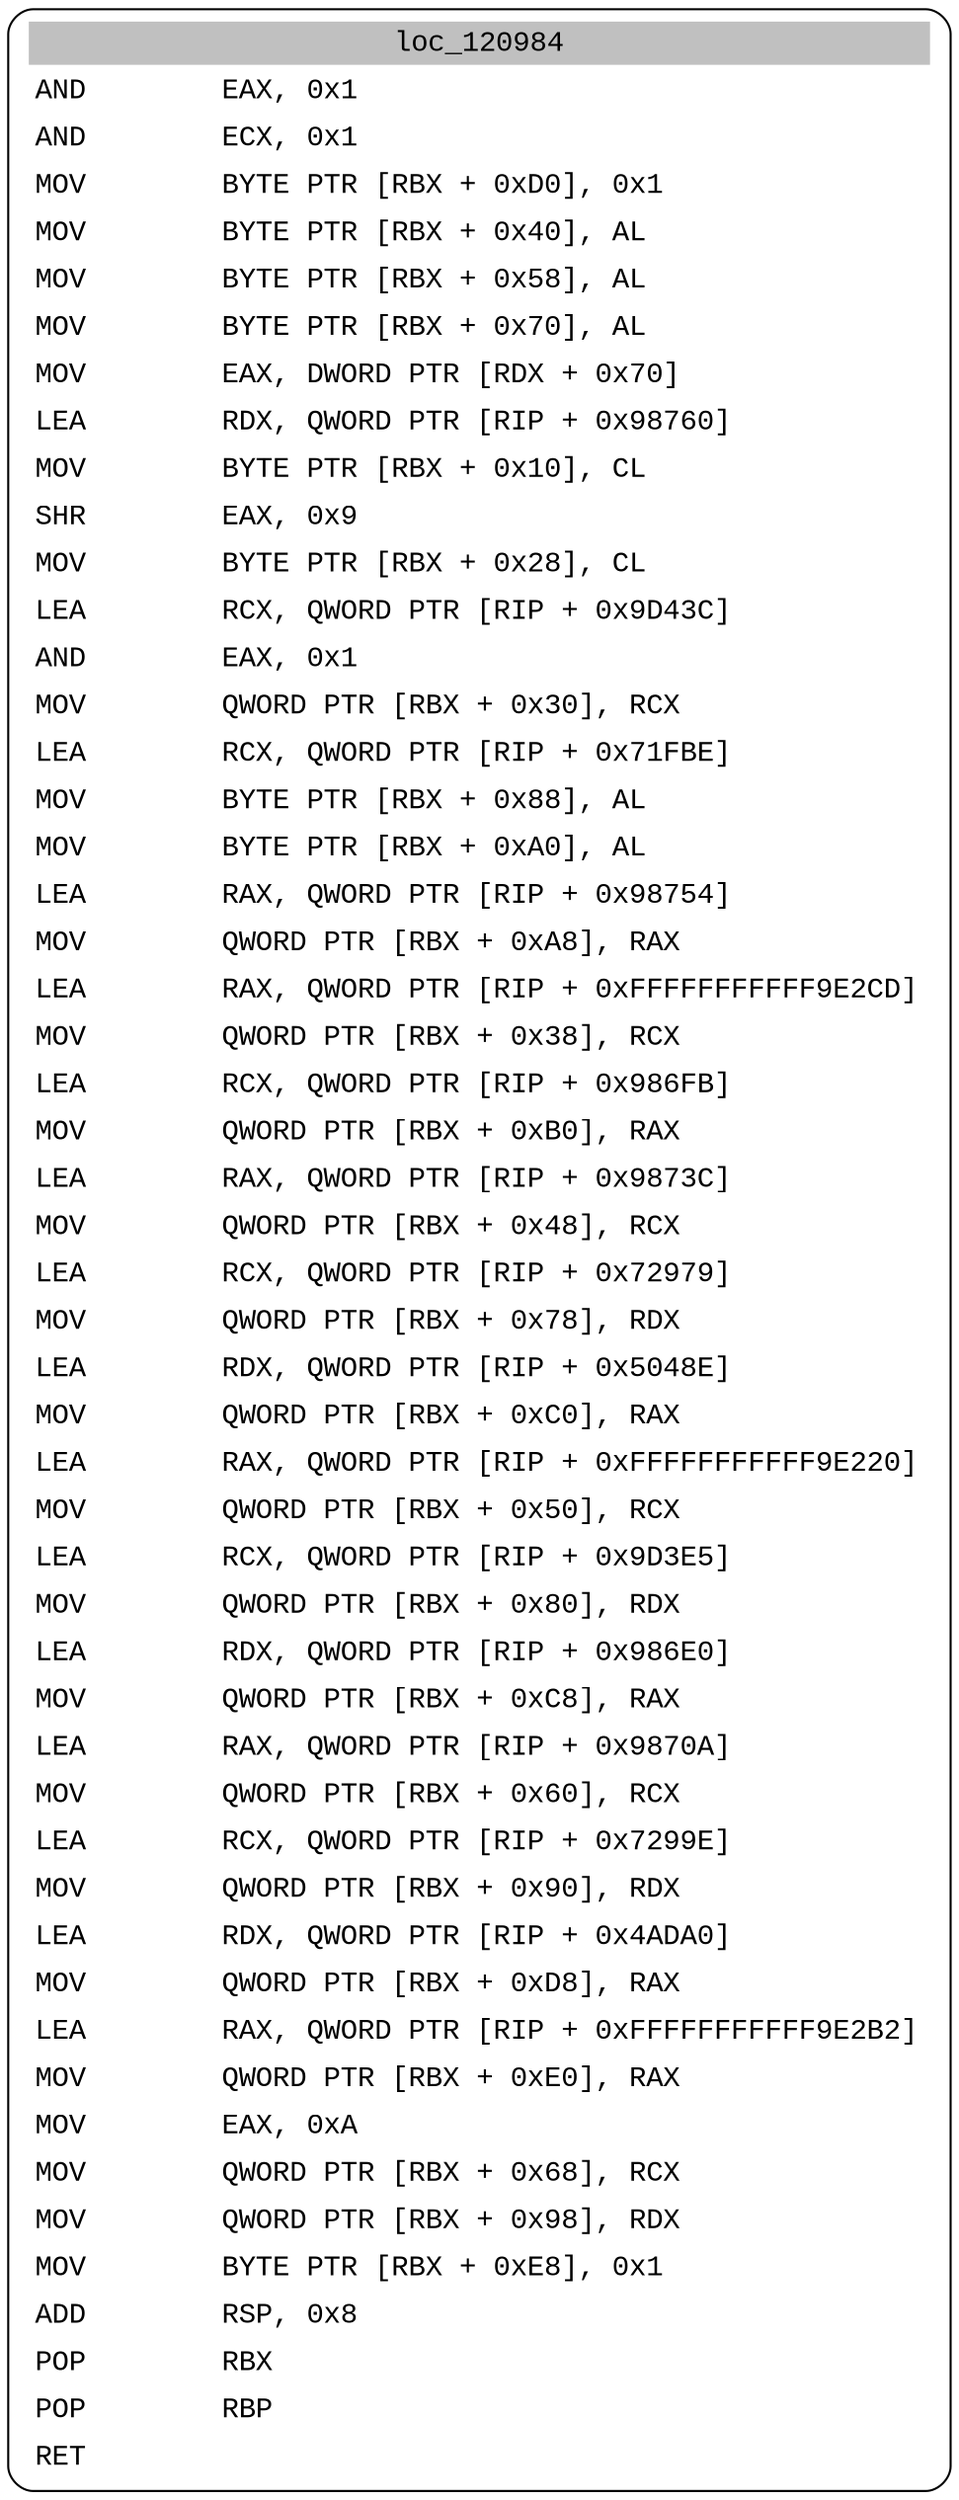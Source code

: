 digraph asm_graph {
1941 [
shape="Mrecord" fontname="Courier New"label =<<table border="0" cellborder="0" cellpadding="3"><tr><td align="center" colspan="2" bgcolor="grey">loc_120984</td></tr><tr><td align="left">AND        EAX, 0x1</td></tr><tr><td align="left">AND        ECX, 0x1</td></tr><tr><td align="left">MOV        BYTE PTR [RBX + 0xD0], 0x1</td></tr><tr><td align="left">MOV        BYTE PTR [RBX + 0x40], AL</td></tr><tr><td align="left">MOV        BYTE PTR [RBX + 0x58], AL</td></tr><tr><td align="left">MOV        BYTE PTR [RBX + 0x70], AL</td></tr><tr><td align="left">MOV        EAX, DWORD PTR [RDX + 0x70]</td></tr><tr><td align="left">LEA        RDX, QWORD PTR [RIP + 0x98760]</td></tr><tr><td align="left">MOV        BYTE PTR [RBX + 0x10], CL</td></tr><tr><td align="left">SHR        EAX, 0x9</td></tr><tr><td align="left">MOV        BYTE PTR [RBX + 0x28], CL</td></tr><tr><td align="left">LEA        RCX, QWORD PTR [RIP + 0x9D43C]</td></tr><tr><td align="left">AND        EAX, 0x1</td></tr><tr><td align="left">MOV        QWORD PTR [RBX + 0x30], RCX</td></tr><tr><td align="left">LEA        RCX, QWORD PTR [RIP + 0x71FBE]</td></tr><tr><td align="left">MOV        BYTE PTR [RBX + 0x88], AL</td></tr><tr><td align="left">MOV        BYTE PTR [RBX + 0xA0], AL</td></tr><tr><td align="left">LEA        RAX, QWORD PTR [RIP + 0x98754]</td></tr><tr><td align="left">MOV        QWORD PTR [RBX + 0xA8], RAX</td></tr><tr><td align="left">LEA        RAX, QWORD PTR [RIP + 0xFFFFFFFFFFF9E2CD]</td></tr><tr><td align="left">MOV        QWORD PTR [RBX + 0x38], RCX</td></tr><tr><td align="left">LEA        RCX, QWORD PTR [RIP + 0x986FB]</td></tr><tr><td align="left">MOV        QWORD PTR [RBX + 0xB0], RAX</td></tr><tr><td align="left">LEA        RAX, QWORD PTR [RIP + 0x9873C]</td></tr><tr><td align="left">MOV        QWORD PTR [RBX + 0x48], RCX</td></tr><tr><td align="left">LEA        RCX, QWORD PTR [RIP + 0x72979]</td></tr><tr><td align="left">MOV        QWORD PTR [RBX + 0x78], RDX</td></tr><tr><td align="left">LEA        RDX, QWORD PTR [RIP + 0x5048E]</td></tr><tr><td align="left">MOV        QWORD PTR [RBX + 0xC0], RAX</td></tr><tr><td align="left">LEA        RAX, QWORD PTR [RIP + 0xFFFFFFFFFFF9E220]</td></tr><tr><td align="left">MOV        QWORD PTR [RBX + 0x50], RCX</td></tr><tr><td align="left">LEA        RCX, QWORD PTR [RIP + 0x9D3E5]</td></tr><tr><td align="left">MOV        QWORD PTR [RBX + 0x80], RDX</td></tr><tr><td align="left">LEA        RDX, QWORD PTR [RIP + 0x986E0]</td></tr><tr><td align="left">MOV        QWORD PTR [RBX + 0xC8], RAX</td></tr><tr><td align="left">LEA        RAX, QWORD PTR [RIP + 0x9870A]</td></tr><tr><td align="left">MOV        QWORD PTR [RBX + 0x60], RCX</td></tr><tr><td align="left">LEA        RCX, QWORD PTR [RIP + 0x7299E]</td></tr><tr><td align="left">MOV        QWORD PTR [RBX + 0x90], RDX</td></tr><tr><td align="left">LEA        RDX, QWORD PTR [RIP + 0x4ADA0]</td></tr><tr><td align="left">MOV        QWORD PTR [RBX + 0xD8], RAX</td></tr><tr><td align="left">LEA        RAX, QWORD PTR [RIP + 0xFFFFFFFFFFF9E2B2]</td></tr><tr><td align="left">MOV        QWORD PTR [RBX + 0xE0], RAX</td></tr><tr><td align="left">MOV        EAX, 0xA</td></tr><tr><td align="left">MOV        QWORD PTR [RBX + 0x68], RCX</td></tr><tr><td align="left">MOV        QWORD PTR [RBX + 0x98], RDX</td></tr><tr><td align="left">MOV        BYTE PTR [RBX + 0xE8], 0x1</td></tr><tr><td align="left">ADD        RSP, 0x8</td></tr><tr><td align="left">POP        RBX</td></tr><tr><td align="left">POP        RBP</td></tr><tr><td align="left">RET        </td></tr></table>> ];
}